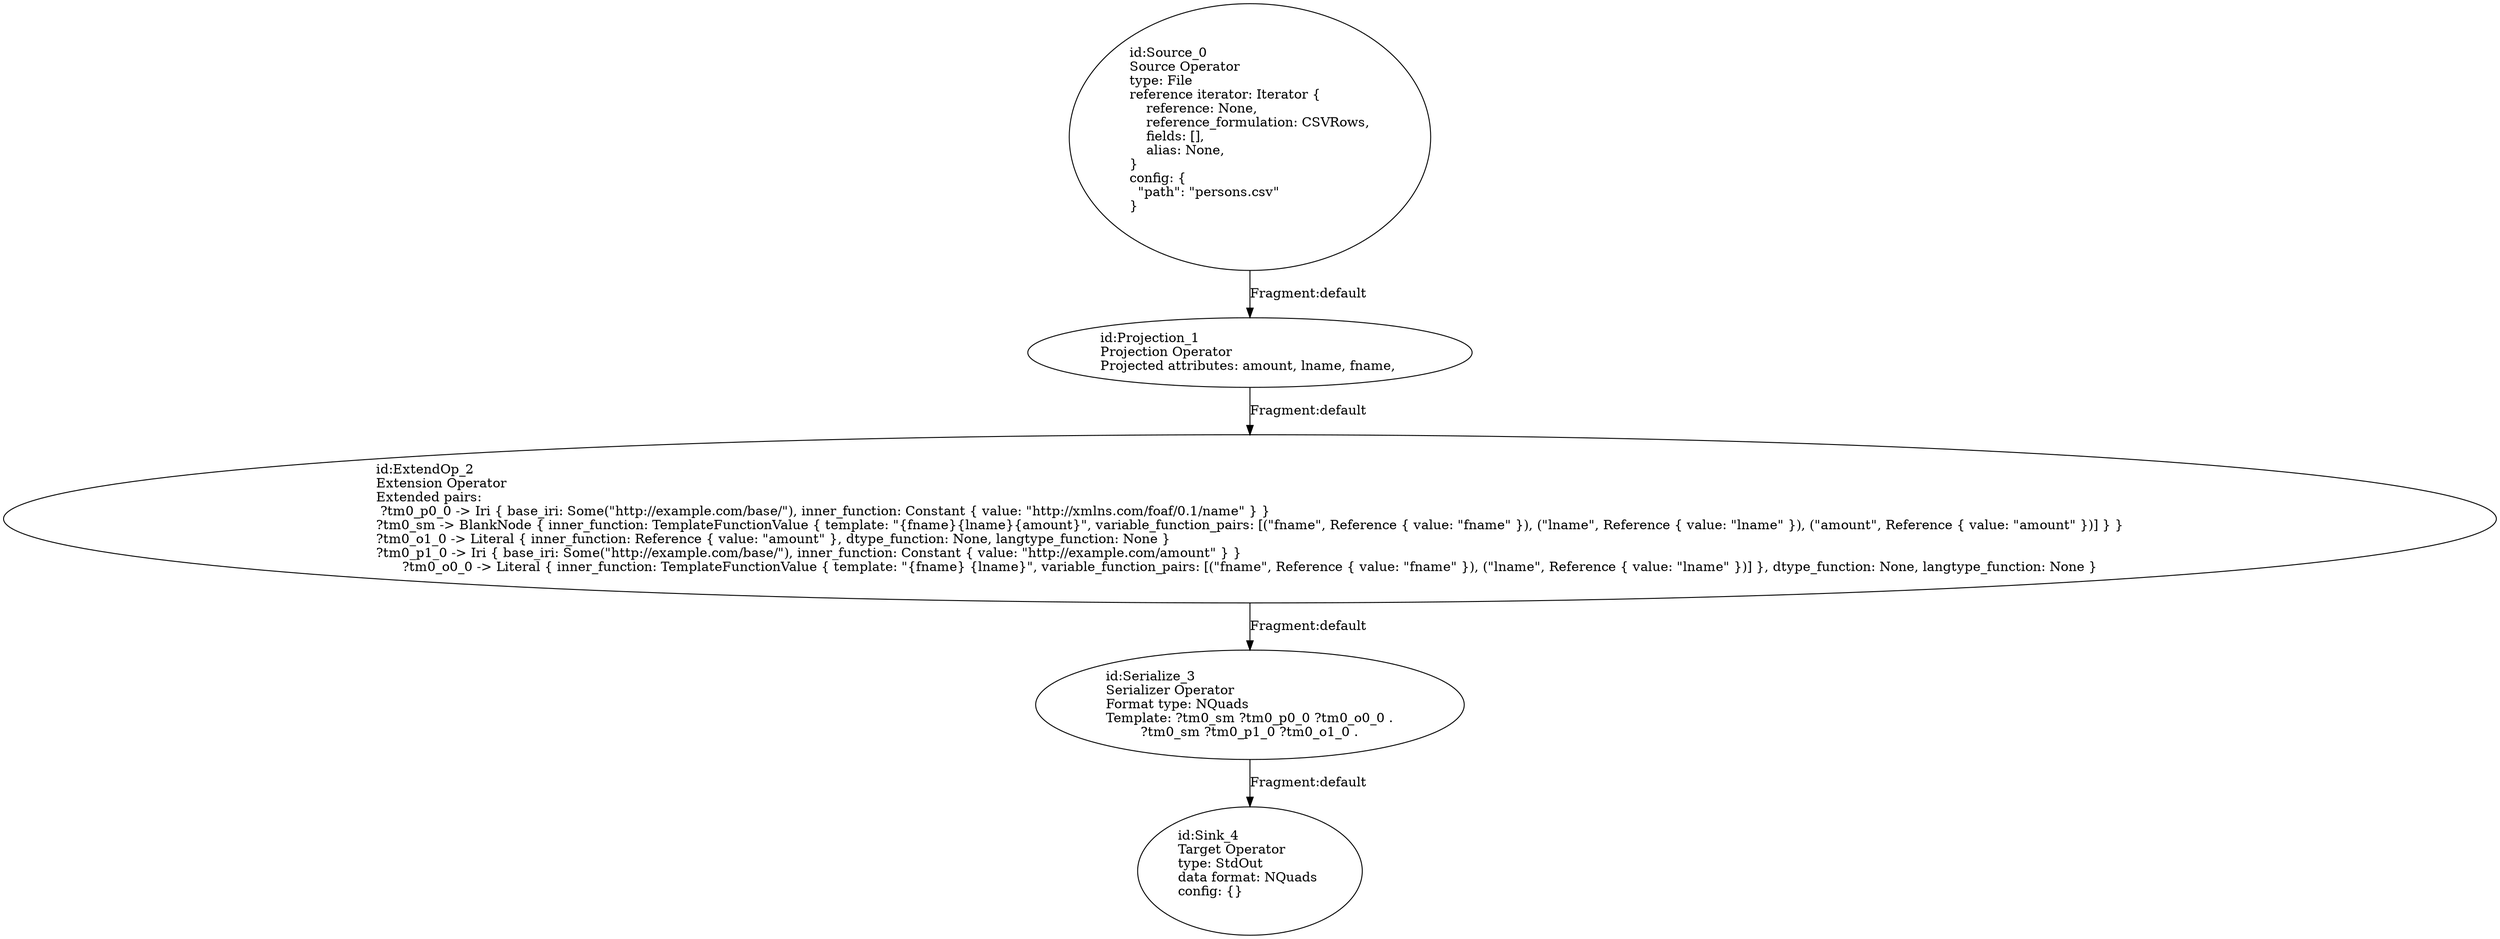 digraph {
    0 [ label = "id:Source_0 \lSource Operator\ltype: File \lreference iterator: Iterator {\l    reference: None,\l    reference_formulation: CSVRows,\l    fields: [],\l    alias: None,\l} \lconfig: {\l  \"path\": \"persons.csv\"\l}\l             " ]
    1 [ label = "id:Projection_1 \lProjection Operator\lProjected attributes: amount, lname, fname, " ]
    2 [ label = "id:ExtendOp_2 \lExtension Operator\lExtended pairs: \l ?tm0_p0_0 -> Iri { base_iri: Some(\"http://example.com/base/\"), inner_function: Constant { value: \"http://xmlns.com/foaf/0.1/name\" } }\l?tm0_sm -> BlankNode { inner_function: TemplateFunctionValue { template: \"{fname}{lname}{amount}\", variable_function_pairs: [(\"fname\", Reference { value: \"fname\" }), (\"lname\", Reference { value: \"lname\" }), (\"amount\", Reference { value: \"amount\" })] } }\l?tm0_o1_0 -> Literal { inner_function: Reference { value: \"amount\" }, dtype_function: None, langtype_function: None }\l?tm0_p1_0 -> Iri { base_iri: Some(\"http://example.com/base/\"), inner_function: Constant { value: \"http://example.com/amount\" } }\l?tm0_o0_0 -> Literal { inner_function: TemplateFunctionValue { template: \"{fname} {lname}\", variable_function_pairs: [(\"fname\", Reference { value: \"fname\" }), (\"lname\", Reference { value: \"lname\" })] }, dtype_function: None, langtype_function: None }" ]
    3 [ label = "id:Serialize_3 \lSerializer Operator\lFormat type: NQuads\lTemplate: ?tm0_sm ?tm0_p0_0 ?tm0_o0_0 .\l?tm0_sm ?tm0_p1_0 ?tm0_o1_0 ." ]
    4 [ label = "id:Sink_4 \lTarget Operator\ltype: StdOut \ldata format: NQuads \lconfig: {}\l             " ]
    0 -> 1 [ label = "Fragment:default" ]
    1 -> 2 [ label = "Fragment:default" ]
    2 -> 3 [ label = "Fragment:default" ]
    3 -> 4 [ label = "Fragment:default" ]
}

